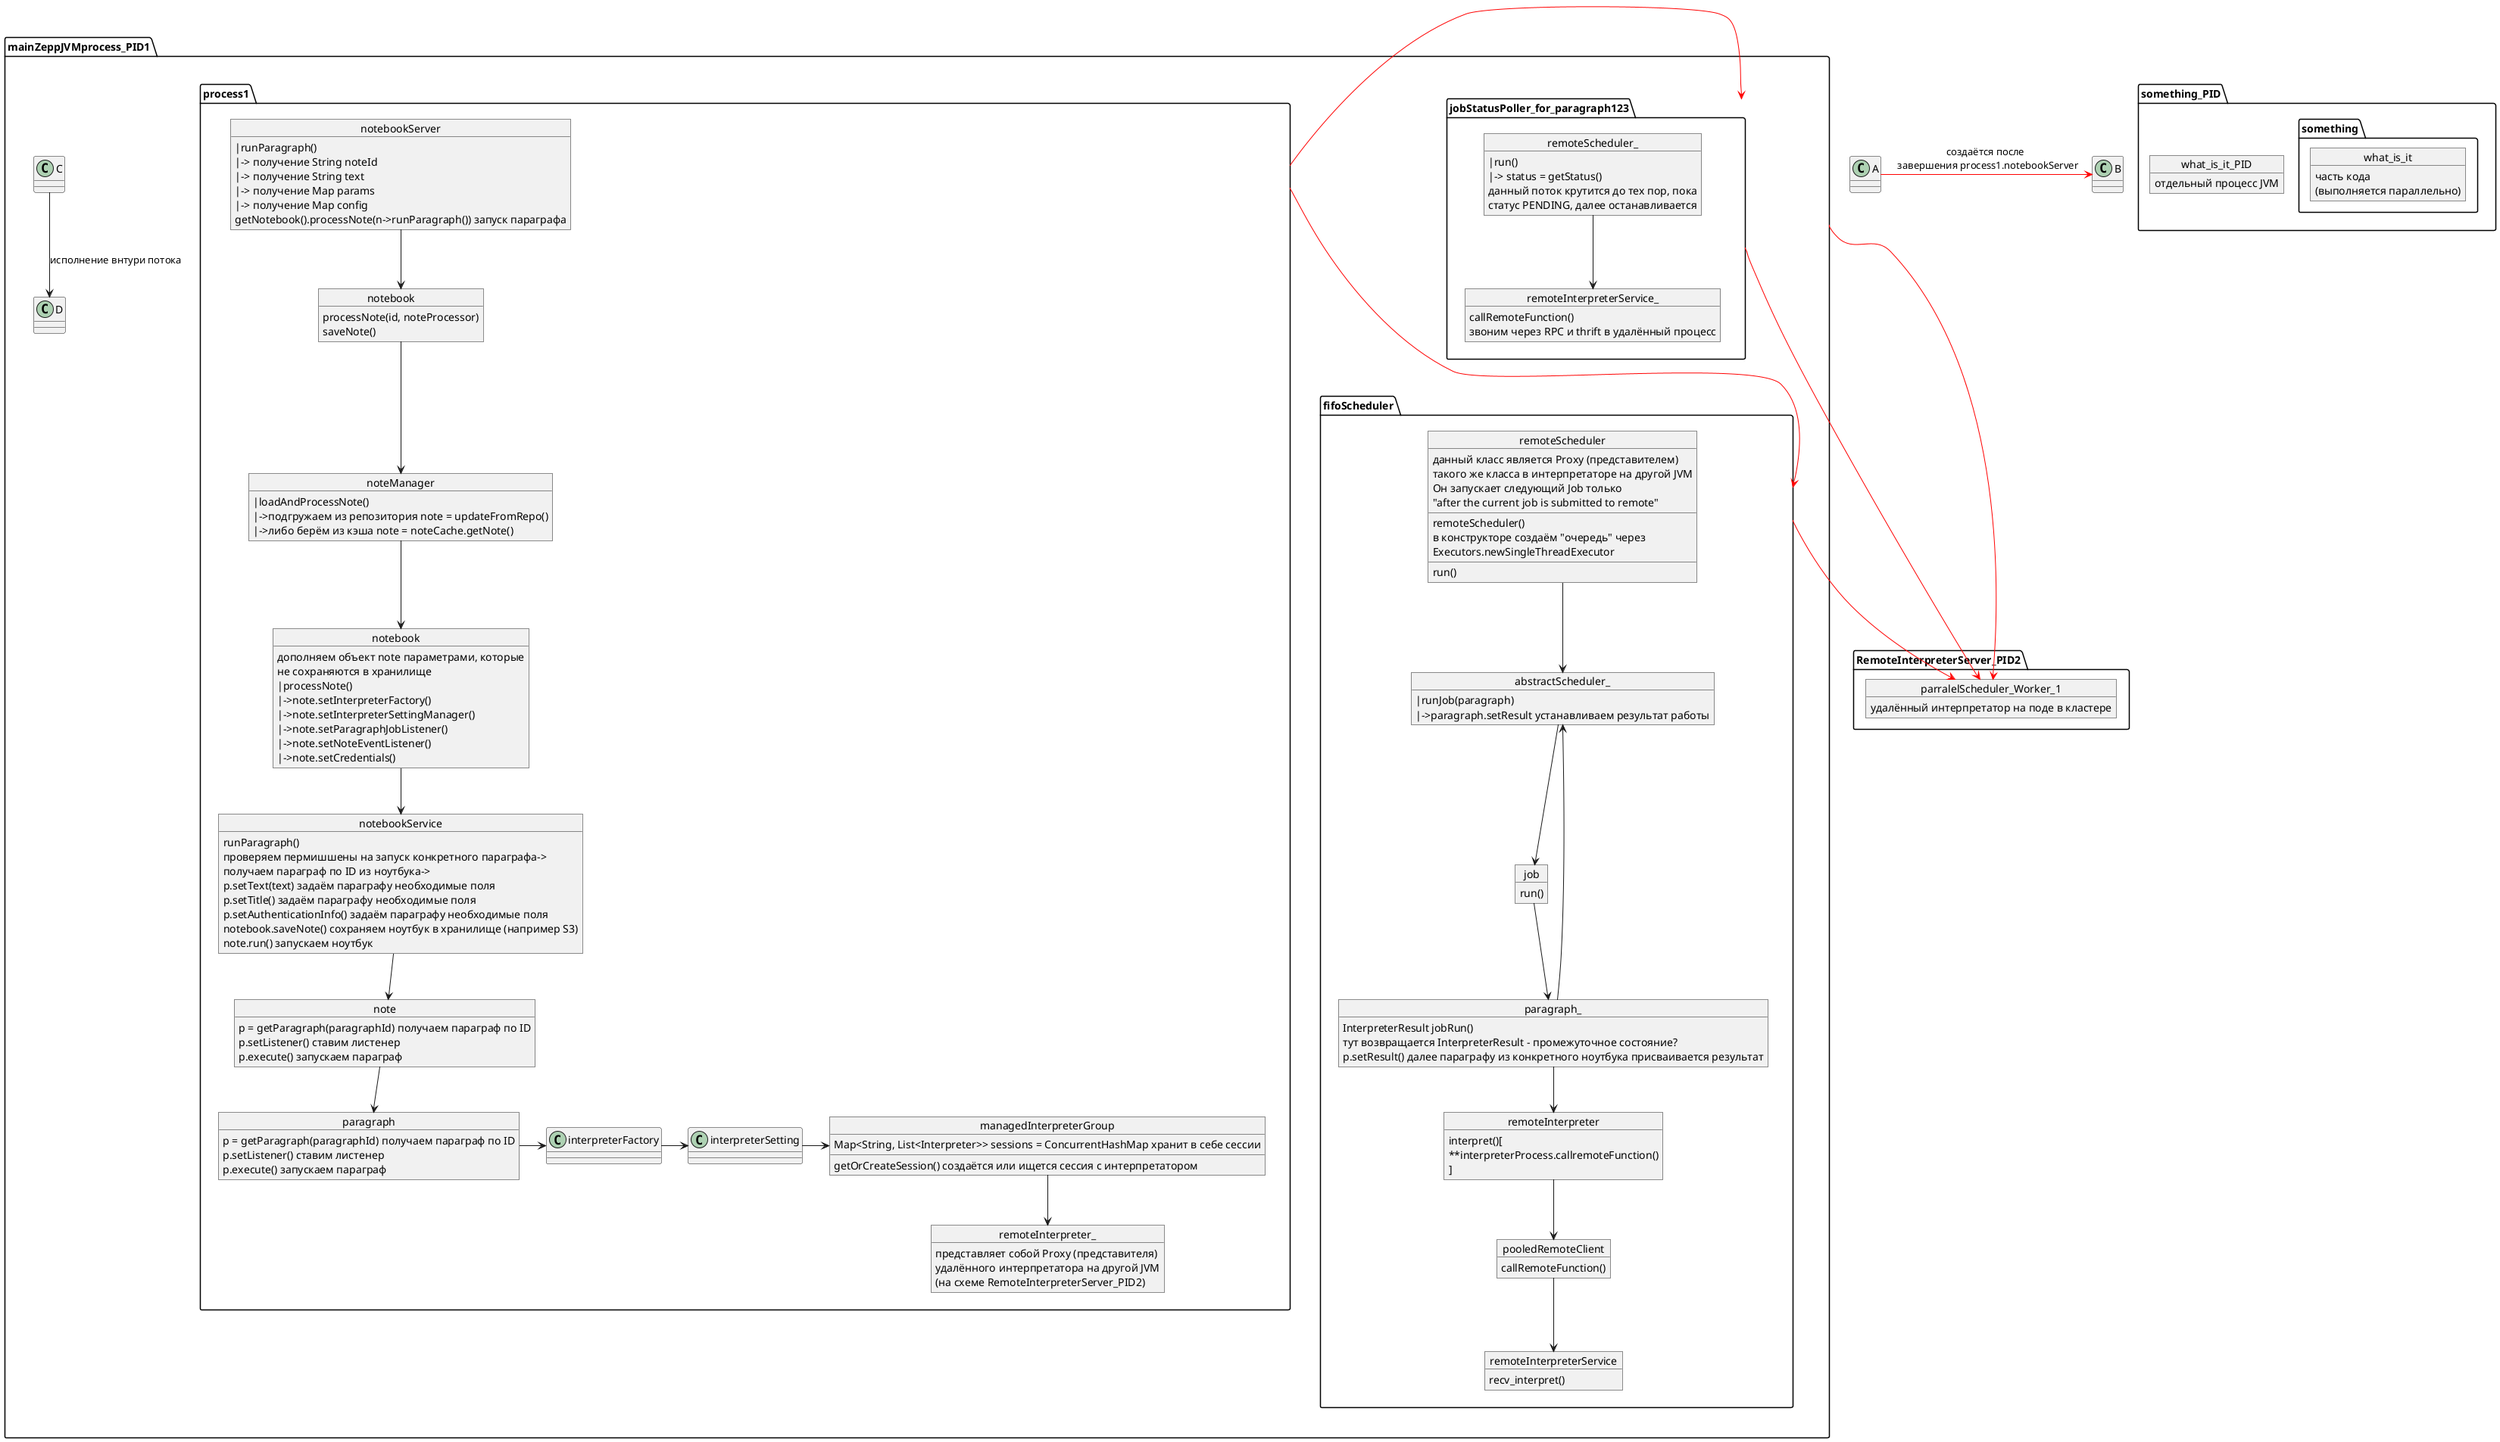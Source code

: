 @startuml
'https://plantuml.com/object-diagram
'
'   object Thread_main{
 '   trace:
 '        *jetty.
 '        *ZeppelinServer
 '   }
'
'   object Thread_jettyThreads...{
 '   }
'
'   object Thread6{
 '    trace:
 '        *java.net.ServerSocket
 '        *org.apache.thrift
 '        *RemoteInterpreterEventServer
 '
 '   }
'
'   object ServerConnector{
 '       trace:
 '           *sun.nio.ServerSocketChannel
 '           *jetty.server.*
 '
 '   }
'
'   object Thread_RMI_threads...
'



        package something_PID{
            object what_is_it_PID {
                отдельный процесс JVM
            }

                package something{
                    object what_is_it {
                        часть кода
                        (выполняется параллельно)
                    }
                }

        }

package RemoteInterpreterServer_PID2{

    object parralelScheduler_Worker_1{
        удалённый интерпретатор на поде в кластере
    }

}

package mainZeppJVMprocess_PID1{


    class C
    class D
    C --> D : исполнение внтури потока



   package fifoScheduler{

        object remoteScheduler{
            данный класс является Proxy (представителем)
            такого же класса в интерпретаторе на другой JVM
            Он запускает следующий Job только
            "after the current job is submitted to remote"
            __
            remoteScheduler()
            в конструкторе создаём "очередь" через
            Executors.newSingleThreadExecutor
            __
            run()

        }

       object abstractScheduler_{
            |runJob(paragraph)
            |->paragraph.setResult устанавливаем результат работы
       }
       object job{
            run()
       }
       object paragraph_{
           InterpreterResult jobRun()
           тут возвращается InterpreterResult - промежуточное состояние?
           p.setResult() далее параграфу из конкретного ноутбука присваивается результат
       }
       object remoteInterpreter{
             interpret()[
                **interpreterProcess.callremoteFunction()
             ]
       }
       object pooledRemoteClient{
            callRemoteFunction()
       }
       object remoteInterpreterService{
            recv_interpret()
       }

       remoteScheduler --> abstractScheduler_
       abstractScheduler_ --> job
       job --> paragraph_
       paragraph_--> remoteInterpreter
       remoteInterpreter--> pooledRemoteClient
        pooledRemoteClient --> remoteInterpreterService
        paragraph_ ---> abstractScheduler_
   }

   package jobStatusPoller_for_paragraph123{
       object remoteScheduler_{
            |run()
            |-> status = getStatus()
            данный поток крутится до тех пор, пока
            статус PENDING, далее останавливается
       }
       object remoteInterpreterService_{
            callRemoteFunction()
            звоним через RPC и thrift в удалённый процесс
       }

       remoteScheduler_ --> remoteInterpreterService_
   }


   package process1{

       object notebookServer{
            |runParagraph()
            |-> получение String noteId
            |-> получение String text
            |-> получение Map params
            |-> получение Map config
            getNotebook().processNote(n->runParagraph()) запуск параграфа
       }
       object notebookㅤㅤ{
            processNote(id, noteProcessor)
            saveNote()
       }
       object noteManager{
             |loadAndProcessNote()
             |->подгружаем из репозитория note = updateFromRepo()
             |->либо берём из кэша note = noteCache.getNote()
       }
       object notebookㅤ{
            дополняем объект note параметрами, которые
            не сохраняются в хранилище
            |processNote()
            |->note.setInterpreterFactory()
            |->note.setInterpreterSettingManager()
            |->note.setParagraphJobListener()
            |->note.setNoteEventListener()
            |->note.setCredentials()
       }
       object notebookService{
             runParagraph()
             проверяем пермишшены на запуск конкретного параграфа->
             получаем параграф по ID из ноутбука->
             p.setText(text) задаём параграфу необходимые поля
             p.setTitle() задаём параграфу необходимые поля
             p.setAuthenticationInfo() задаём параграфу необходимые поля
             notebook.saveNote() сохраняем ноутбук в хранилище (например S3)
             note.run() запускаем ноутбук
       }
       object note {
             p = getParagraph(paragraphId) получаем параграф по ID
             p.setListener() ставим листенер
             p.execute() запускаем параграф
       }
       object paragraph {
             p = getParagraph(paragraphId) получаем параграф по ID
             p.setListener() ставим листенер
             p.execute() запускаем параграф
       }
       object managedInterpreterGroup {
             Map<String, List<Interpreter>> sessions = ConcurrentHashMap хранит в себе сессии
             __
             getOrCreateSession() создаётся или ищется сессия с интерпретатором
       }
       object remoteInterpreter_{
            представляет собой Proxy (представителя)
            удалённого интерпретатора на другой JVM
            (на схеме RemoteInterpreterServer_PID2)
       }


       notebookServer --> notebookㅤㅤ
       notebookㅤㅤ --> noteManager
       noteManager --> notebookㅤ
       notebookㅤ--> notebookService
       notebookService --> note
       note --> paragraph
       paragraph -> interpreterFactory
       interpreterFactory -> interpreterSetting
       interpreterSetting -> managedInterpreterGroup
       managedInterpreterGroup --> remoteInterpreter_

   }

        process1 -> jobStatusPoller_for_paragraph123 #red
        process1 ---> fifoScheduler #red
}


       mainZeppJVMprocess_PID1 -> parralelScheduler_Worker_1 #red
       fifoScheduler --> parralelScheduler_Worker_1 #red
       jobStatusPoller_for_paragraph123 ---> parralelScheduler_Worker_1 #red

    class A
    class B

    A -> B #red : создаётся после \n завершения process1.notebookServer

@enduml
